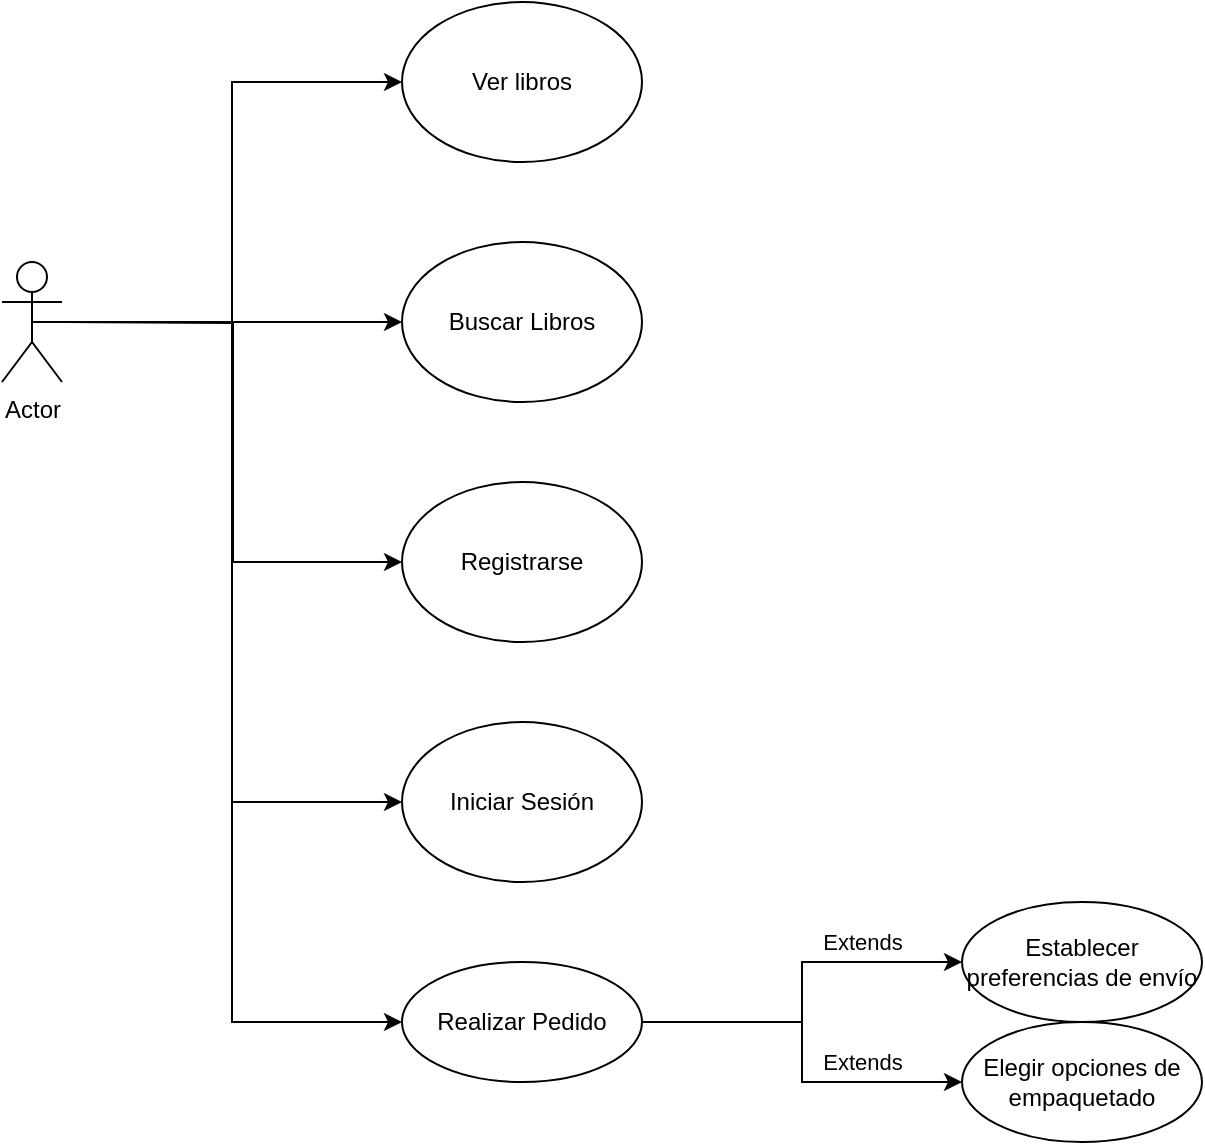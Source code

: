 <mxfile version="20.3.0" type="device" pages="5"><diagram name="Casos de uso" id="e7e014a7-5840-1c2e-5031-d8a46d1fe8dd"><mxGraphModel dx="1342" dy="1549" grid="1" gridSize="10" guides="1" tooltips="1" connect="1" arrows="1" fold="1" page="1" pageScale="1" pageWidth="1169" pageHeight="826" background="none" math="0" shadow="0"><root><mxCell id="0"/><mxCell id="1" parent="0"/><mxCell id="SdbzpEZrT761LbebpJWV-42" style="edgeStyle=orthogonalEdgeStyle;rounded=0;orthogonalLoop=1;jettySize=auto;html=1;exitX=0.5;exitY=0.5;exitDx=0;exitDy=0;exitPerimeter=0;entryX=0;entryY=0.5;entryDx=0;entryDy=0;" parent="1" source="SdbzpEZrT761LbebpJWV-41" target="SdbzpEZrT761LbebpJWV-43" edge="1"><mxGeometry relative="1" as="geometry"><mxPoint x="250" y="-560" as="targetPoint"/></mxGeometry></mxCell><mxCell id="SdbzpEZrT761LbebpJWV-45" style="edgeStyle=orthogonalEdgeStyle;rounded=0;orthogonalLoop=1;jettySize=auto;html=1;" parent="1" source="SdbzpEZrT761LbebpJWV-41" target="SdbzpEZrT761LbebpJWV-44" edge="1"><mxGeometry relative="1" as="geometry"/></mxCell><mxCell id="SdbzpEZrT761LbebpJWV-49" style="edgeStyle=orthogonalEdgeStyle;rounded=0;orthogonalLoop=1;jettySize=auto;html=1;entryX=0;entryY=0.5;entryDx=0;entryDy=0;" parent="1" target="SdbzpEZrT761LbebpJWV-46" edge="1"><mxGeometry relative="1" as="geometry"><mxPoint x="90" y="-560" as="sourcePoint"/></mxGeometry></mxCell><mxCell id="SdbzpEZrT761LbebpJWV-50" style="edgeStyle=orthogonalEdgeStyle;rounded=0;orthogonalLoop=1;jettySize=auto;html=1;entryX=0;entryY=0.5;entryDx=0;entryDy=0;" parent="1" source="SdbzpEZrT761LbebpJWV-41" target="SdbzpEZrT761LbebpJWV-47" edge="1"><mxGeometry relative="1" as="geometry"/></mxCell><mxCell id="SdbzpEZrT761LbebpJWV-51" style="edgeStyle=orthogonalEdgeStyle;rounded=0;orthogonalLoop=1;jettySize=auto;html=1;entryX=0;entryY=0.5;entryDx=0;entryDy=0;" parent="1" source="SdbzpEZrT761LbebpJWV-41" target="SdbzpEZrT761LbebpJWV-48" edge="1"><mxGeometry relative="1" as="geometry"/></mxCell><mxCell id="SdbzpEZrT761LbebpJWV-41" value="Actor" style="shape=umlActor;verticalLabelPosition=bottom;verticalAlign=top;html=1;outlineConnect=0;" parent="1" vertex="1"><mxGeometry x="60" y="-590" width="30" height="60" as="geometry"/></mxCell><mxCell id="SdbzpEZrT761LbebpJWV-43" value="Ver libros" style="ellipse;whiteSpace=wrap;html=1;" parent="1" vertex="1"><mxGeometry x="260" y="-720" width="120" height="80" as="geometry"/></mxCell><mxCell id="SdbzpEZrT761LbebpJWV-44" value="Buscar Libros" style="ellipse;whiteSpace=wrap;html=1;" parent="1" vertex="1"><mxGeometry x="260" y="-600" width="120" height="80" as="geometry"/></mxCell><mxCell id="SdbzpEZrT761LbebpJWV-46" value="Registrarse" style="ellipse;whiteSpace=wrap;html=1;" parent="1" vertex="1"><mxGeometry x="260" y="-480" width="120" height="80" as="geometry"/></mxCell><mxCell id="SdbzpEZrT761LbebpJWV-47" value="Iniciar Sesión" style="ellipse;whiteSpace=wrap;html=1;" parent="1" vertex="1"><mxGeometry x="260" y="-360" width="120" height="80" as="geometry"/></mxCell><mxCell id="DqKoNBp5xeiaECQcCcJh-3" style="edgeStyle=orthogonalEdgeStyle;rounded=0;orthogonalLoop=1;jettySize=auto;html=1;entryX=0;entryY=0.5;entryDx=0;entryDy=0;" parent="1" source="SdbzpEZrT761LbebpJWV-48" target="DqKoNBp5xeiaECQcCcJh-4" edge="1"><mxGeometry relative="1" as="geometry"><mxPoint x="490" y="-240" as="targetPoint"/></mxGeometry></mxCell><mxCell id="DqKoNBp5xeiaECQcCcJh-10" value="Extends" style="edgeLabel;html=1;align=center;verticalAlign=middle;resizable=0;points=[];" parent="DqKoNBp5xeiaECQcCcJh-3" vertex="1" connectable="0"><mxGeometry x="0.41" y="1" relative="1" as="geometry"><mxPoint x="6" y="-9" as="offset"/></mxGeometry></mxCell><mxCell id="DqKoNBp5xeiaECQcCcJh-6" style="edgeStyle=orthogonalEdgeStyle;rounded=0;orthogonalLoop=1;jettySize=auto;html=1;entryX=0;entryY=0.5;entryDx=0;entryDy=0;" parent="1" source="SdbzpEZrT761LbebpJWV-48" target="DqKoNBp5xeiaECQcCcJh-7" edge="1"><mxGeometry relative="1" as="geometry"><mxPoint x="480" y="-180" as="targetPoint"/></mxGeometry></mxCell><mxCell id="DqKoNBp5xeiaECQcCcJh-8" value="Extends" style="edgeLabel;html=1;align=center;verticalAlign=middle;resizable=0;points=[];" parent="DqKoNBp5xeiaECQcCcJh-6" vertex="1" connectable="0"><mxGeometry x="0.284" y="-4" relative="1" as="geometry"><mxPoint x="18" y="-14" as="offset"/></mxGeometry></mxCell><mxCell id="SdbzpEZrT761LbebpJWV-48" value="Realizar Pedido" style="ellipse;whiteSpace=wrap;html=1;" parent="1" vertex="1"><mxGeometry x="260" y="-240" width="120" height="60" as="geometry"/></mxCell><mxCell id="DqKoNBp5xeiaECQcCcJh-4" value="Establecer preferencias de envío" style="ellipse;whiteSpace=wrap;html=1;" parent="1" vertex="1"><mxGeometry x="540" y="-270" width="120" height="60" as="geometry"/></mxCell><mxCell id="DqKoNBp5xeiaECQcCcJh-7" value="Elegir opciones de empaquetado" style="ellipse;whiteSpace=wrap;html=1;" parent="1" vertex="1"><mxGeometry x="540" y="-210" width="120" height="60" as="geometry"/></mxCell></root></mxGraphModel></diagram><diagram id="vRU92vTp9j69yVzshWVM" name="Realizar Pedido"><mxGraphModel dx="6304" dy="4264" grid="1" gridSize="10" guides="1" tooltips="1" connect="1" arrows="1" fold="1" page="1" pageScale="1" pageWidth="827" pageHeight="1169" math="0" shadow="0"><root><mxCell id="0"/><mxCell id="1" parent="0"/><mxCell id="88WuUui7knedypTeSKHN-8" value="alt" style="shape=umlFrame;whiteSpace=wrap;html=1;" parent="1" vertex="1"><mxGeometry x="-4140" y="-2870" width="1220" height="700" as="geometry"/></mxCell><mxCell id="rpL5lwbRvyG2kQy9fdPG-2" value="" style="shape=umlLifeline;participant=umlActor;perimeter=lifelinePerimeter;whiteSpace=wrap;html=1;container=1;collapsible=0;recursiveResize=0;verticalAlign=top;spacingTop=36;outlineConnect=0;" parent="1" vertex="1"><mxGeometry x="-4070" y="-3020" width="20" height="940" as="geometry"/></mxCell><mxCell id="QIlCgRdbvcLN5R3dwZxP-4" value="" style="html=1;points=[];perimeter=orthogonalPerimeter;" parent="rpL5lwbRvyG2kQy9fdPG-2" vertex="1"><mxGeometry x="5" y="60" width="10" height="880" as="geometry"/></mxCell><mxCell id="rpL5lwbRvyG2kQy9fdPG-3" value="Página" style="shape=umlLifeline;perimeter=lifelinePerimeter;whiteSpace=wrap;html=1;container=1;collapsible=0;recursiveResize=0;outlineConnect=0;" parent="1" vertex="1"><mxGeometry x="-3830" y="-3020" width="100" height="940" as="geometry"/></mxCell><mxCell id="QIlCgRdbvcLN5R3dwZxP-5" value="" style="html=1;points=[];perimeter=orthogonalPerimeter;" parent="rpL5lwbRvyG2kQy9fdPG-3" vertex="1"><mxGeometry x="45" y="60" width="10" height="880" as="geometry"/></mxCell><mxCell id="QIlCgRdbvcLN5R3dwZxP-1" value="Sistema interno" style="shape=umlLifeline;perimeter=lifelinePerimeter;whiteSpace=wrap;html=1;container=1;collapsible=0;recursiveResize=0;outlineConnect=0;" parent="1" vertex="1"><mxGeometry x="-3420" y="-3020" width="100" height="940" as="geometry"/></mxCell><mxCell id="QIlCgRdbvcLN5R3dwZxP-6" value="" style="html=1;points=[];perimeter=orthogonalPerimeter;" parent="QIlCgRdbvcLN5R3dwZxP-1" vertex="1"><mxGeometry x="45" y="60" width="10" height="880" as="geometry"/></mxCell><mxCell id="QIlCgRdbvcLN5R3dwZxP-7" value="realizarPedido()" style="edgeStyle=orthogonalEdgeStyle;rounded=0;orthogonalLoop=1;jettySize=auto;html=1;" parent="1" source="QIlCgRdbvcLN5R3dwZxP-4" target="QIlCgRdbvcLN5R3dwZxP-5" edge="1"><mxGeometry x="-0.02" y="10" relative="1" as="geometry"><Array as="points"><mxPoint x="-3920" y="-2940"/><mxPoint x="-3920" y="-2940"/></Array><mxPoint as="offset"/></mxGeometry></mxCell><mxCell id="QIlCgRdbvcLN5R3dwZxP-8" style="edgeStyle=orthogonalEdgeStyle;rounded=0;orthogonalLoop=1;jettySize=auto;html=1;" parent="1" source="QIlCgRdbvcLN5R3dwZxP-5" target="QIlCgRdbvcLN5R3dwZxP-1" edge="1"><mxGeometry relative="1" as="geometry"><mxPoint x="-3677" y="-2910" as="targetPoint"/><Array as="points"><mxPoint x="-3520" y="-2910"/><mxPoint x="-3520" y="-2910"/></Array></mxGeometry></mxCell><mxCell id="88WuUui7knedypTeSKHN-1" value="realizarPedido(carrito, usuario)" style="edgeLabel;html=1;align=center;verticalAlign=middle;resizable=0;points=[];" parent="QIlCgRdbvcLN5R3dwZxP-8" vertex="1" connectable="0"><mxGeometry x="-0.2" y="3" relative="1" as="geometry"><mxPoint x="22" y="-7" as="offset"/></mxGeometry></mxCell><mxCell id="88WuUui7knedypTeSKHN-2" value="Sistema de Envios" style="shape=umlLifeline;perimeter=lifelinePerimeter;whiteSpace=wrap;html=1;container=1;collapsible=0;recursiveResize=0;outlineConnect=0;" parent="1" vertex="1"><mxGeometry x="-3090" y="-3020" width="200" height="940" as="geometry"/></mxCell><mxCell id="88WuUui7knedypTeSKHN-3" value="" style="html=1;points=[];perimeter=orthogonalPerimeter;" parent="88WuUui7knedypTeSKHN-2" vertex="1"><mxGeometry x="95" y="60" width="10" height="880" as="geometry"/></mxCell><mxCell id="dzWtA70gEk1zT1H2Xaf2-3" value="preguntar_preferencias_envio(carrito) :&amp;nbsp; preferencias_envio" style="edgeStyle=orthogonalEdgeStyle;rounded=0;orthogonalLoop=1;jettySize=auto;html=1;" parent="1" source="QIlCgRdbvcLN5R3dwZxP-6" target="QIlCgRdbvcLN5R3dwZxP-5" edge="1"><mxGeometry x="-0.006" y="-10" relative="1" as="geometry"><Array as="points"><mxPoint x="-3750" y="-2800"/><mxPoint x="-3750" y="-2800"/></Array><mxPoint as="offset"/></mxGeometry></mxCell><mxCell id="88WuUui7knedypTeSKHN-12" value="Usuario no válido" style="text;html=1;strokeColor=none;fillColor=none;align=center;verticalAlign=middle;whiteSpace=wrap;rounded=0;" parent="1" vertex="1"><mxGeometry x="-4140" y="-2500" width="66" height="30" as="geometry"/></mxCell><mxCell id="dzWtA70gEk1zT1H2Xaf2-4" value="preguntar_preferencias_envio() : preferencias" style="edgeStyle=orthogonalEdgeStyle;rounded=0;orthogonalLoop=1;jettySize=auto;html=1;" parent="1" source="QIlCgRdbvcLN5R3dwZxP-5" edge="1"><mxGeometry relative="1" as="geometry"><mxPoint x="-4060" y="-2790" as="targetPoint"/><Array as="points"><mxPoint x="-4060" y="-2790"/></Array></mxGeometry></mxCell><mxCell id="dzWtA70gEk1zT1H2Xaf2-5" value="preguntar_opciones_empaquetado(carrito) : opciones_empaquetado" style="edgeStyle=orthogonalEdgeStyle;rounded=0;orthogonalLoop=1;jettySize=auto;html=1;" parent="1" source="QIlCgRdbvcLN5R3dwZxP-6" edge="1"><mxGeometry x="0.033" y="-10" relative="1" as="geometry"><mxPoint x="-3770" y="-2750" as="targetPoint"/><Array as="points"><mxPoint x="-3510" y="-2750"/><mxPoint x="-3510" y="-2750"/></Array><mxPoint as="offset"/></mxGeometry></mxCell><mxCell id="dzWtA70gEk1zT1H2Xaf2-6" style="edgeStyle=orthogonalEdgeStyle;rounded=0;orthogonalLoop=1;jettySize=auto;html=1;" parent="1" source="QIlCgRdbvcLN5R3dwZxP-5" edge="1"><mxGeometry relative="1" as="geometry"><mxPoint x="-4054" y="-2720" as="targetPoint"/><Array as="points"><mxPoint x="-4054" y="-2720"/></Array></mxGeometry></mxCell><mxCell id="dzWtA70gEk1zT1H2Xaf2-7" value="preguntar_opciones_empaquetado() : opciones" style="edgeLabel;html=1;align=center;verticalAlign=middle;resizable=0;points=[];" parent="dzWtA70gEk1zT1H2Xaf2-6" vertex="1" connectable="0"><mxGeometry x="0.086" y="-3" relative="1" as="geometry"><mxPoint x="11" y="-8" as="offset"/></mxGeometry></mxCell><mxCell id="dzWtA70gEk1zT1H2Xaf2-8" style="edgeStyle=orthogonalEdgeStyle;rounded=0;orthogonalLoop=1;jettySize=auto;html=1;" parent="1" source="QIlCgRdbvcLN5R3dwZxP-6" target="88WuUui7knedypTeSKHN-2" edge="1"><mxGeometry relative="1" as="geometry"><Array as="points"><mxPoint x="-3290" y="-2700"/><mxPoint x="-3290" y="-2700"/></Array></mxGeometry></mxCell><mxCell id="dzWtA70gEk1zT1H2Xaf2-9" value="realizar_pedido ( carrito, preferencias_envio, opciones_empaquetado, usuario)" style="edgeLabel;html=1;align=center;verticalAlign=middle;resizable=0;points=[];" parent="dzWtA70gEk1zT1H2Xaf2-8" vertex="1" connectable="0"><mxGeometry x="-0.258" relative="1" as="geometry"><mxPoint x="46" y="-10" as="offset"/></mxGeometry></mxCell><mxCell id="88WuUui7knedypTeSKHN-10" value="" style="endArrow=none;dashed=1;html=1;dashPattern=1 3;strokeWidth=2;rounded=0;exitX=0;exitY=0.508;exitDx=0;exitDy=0;exitPerimeter=0;entryX=1.002;entryY=0.516;entryDx=0;entryDy=0;entryPerimeter=0;" parent="1" source="88WuUui7knedypTeSKHN-8" target="88WuUui7knedypTeSKHN-8" edge="1"><mxGeometry width="50" height="50" relative="1" as="geometry"><mxPoint x="-3209" y="-2790" as="sourcePoint"/><mxPoint x="-3159" y="-2840" as="targetPoint"/><Array as="points"/></mxGeometry></mxCell><mxCell id="M59v5oaOYvWcQchVhJCj-1" value="confirmar_pedido()" style="edgeStyle=orthogonalEdgeStyle;rounded=0;orthogonalLoop=1;jettySize=auto;html=1;" edge="1" parent="1" source="88WuUui7knedypTeSKHN-3" target="QIlCgRdbvcLN5R3dwZxP-6"><mxGeometry y="-10" relative="1" as="geometry"><Array as="points"><mxPoint x="-3180" y="-2660"/><mxPoint x="-3180" y="-2660"/></Array><mxPoint as="offset"/></mxGeometry></mxCell><mxCell id="M59v5oaOYvWcQchVhJCj-2" value="confirmar_pedido()" style="edgeStyle=orthogonalEdgeStyle;rounded=0;orthogonalLoop=1;jettySize=auto;html=1;" edge="1" parent="1" source="QIlCgRdbvcLN5R3dwZxP-6" target="QIlCgRdbvcLN5R3dwZxP-5"><mxGeometry x="0.025" y="-10" relative="1" as="geometry"><Array as="points"><mxPoint x="-3570" y="-2640"/><mxPoint x="-3570" y="-2640"/></Array><mxPoint as="offset"/></mxGeometry></mxCell><mxCell id="M59v5oaOYvWcQchVhJCj-3" value="mostrar_confirmacion()" style="edgeStyle=orthogonalEdgeStyle;rounded=0;orthogonalLoop=1;jettySize=auto;html=1;" edge="1" parent="1" source="QIlCgRdbvcLN5R3dwZxP-5" target="QIlCgRdbvcLN5R3dwZxP-4"><mxGeometry y="-10" relative="1" as="geometry"><Array as="points"><mxPoint x="-3920" y="-2620"/><mxPoint x="-3920" y="-2620"/></Array><mxPoint as="offset"/></mxGeometry></mxCell><mxCell id="M59v5oaOYvWcQchVhJCj-5" value="solicitar_credenciales()" style="edgeStyle=orthogonalEdgeStyle;rounded=0;orthogonalLoop=1;jettySize=auto;html=1;" edge="1" parent="1" source="QIlCgRdbvcLN5R3dwZxP-6" target="QIlCgRdbvcLN5R3dwZxP-5"><mxGeometry x="0.025" y="-10" relative="1" as="geometry"><Array as="points"><mxPoint x="-3580" y="-2470"/><mxPoint x="-3580" y="-2470"/></Array><mxPoint as="offset"/></mxGeometry></mxCell><mxCell id="M59v5oaOYvWcQchVhJCj-6" value="mostrar_página_login()" style="edgeStyle=orthogonalEdgeStyle;rounded=0;orthogonalLoop=1;jettySize=auto;html=1;" edge="1" parent="1" source="QIlCgRdbvcLN5R3dwZxP-5" target="QIlCgRdbvcLN5R3dwZxP-4"><mxGeometry y="-10" relative="1" as="geometry"><Array as="points"><mxPoint x="-3920" y="-2450"/><mxPoint x="-3920" y="-2450"/></Array><mxPoint as="offset"/></mxGeometry></mxCell><mxCell id="M59v5oaOYvWcQchVhJCj-7" value="Usuario válido" style="text;html=1;strokeColor=none;fillColor=none;align=center;verticalAlign=middle;whiteSpace=wrap;rounded=0;" vertex="1" parent="1"><mxGeometry x="-4140" y="-2840" width="60" height="30" as="geometry"/></mxCell><mxCell id="dGHYDE2VKelsfb1adZ3D-1" value="Servicio de autentificación" style="shape=umlLifeline;perimeter=lifelinePerimeter;whiteSpace=wrap;html=1;container=1;collapsible=0;recursiveResize=0;outlineConnect=0;" vertex="1" parent="1"><mxGeometry x="-2690" y="-3020" width="100" height="300" as="geometry"/></mxCell><mxCell id="dGHYDE2VKelsfb1adZ3D-2" value="" style="html=1;points=[];perimeter=orthogonalPerimeter;" vertex="1" parent="dGHYDE2VKelsfb1adZ3D-1"><mxGeometry x="45" y="60" width="10" height="80" as="geometry"/></mxCell><mxCell id="dGHYDE2VKelsfb1adZ3D-3" style="edgeStyle=orthogonalEdgeStyle;rounded=0;orthogonalLoop=1;jettySize=auto;html=1;" edge="1" parent="1" source="QIlCgRdbvcLN5R3dwZxP-6" target="dGHYDE2VKelsfb1adZ3D-2"><mxGeometry relative="1" as="geometry"><Array as="points"><mxPoint x="-3120" y="-2890"/><mxPoint x="-3120" y="-2890"/></Array></mxGeometry></mxCell><mxCell id="dGHYDE2VKelsfb1adZ3D-4" value="verificar_usuario(usuario) : Boolean" style="edgeLabel;html=1;align=center;verticalAlign=middle;resizable=0;points=[];" vertex="1" connectable="0" parent="dGHYDE2VKelsfb1adZ3D-3"><mxGeometry x="-0.422" y="-3" relative="1" as="geometry"><mxPoint x="157" y="-13" as="offset"/></mxGeometry></mxCell></root></mxGraphModel></diagram><diagram id="5I3wNIvzWdgcw-4r0Hey" name="Generar envío"><mxGraphModel dx="2169" dy="757" grid="1" gridSize="10" guides="1" tooltips="1" connect="1" arrows="1" fold="1" page="1" pageScale="1" pageWidth="827" pageHeight="1169" math="0" shadow="0"><root><mxCell id="0"/><mxCell id="1" parent="0"/><mxCell id="61DZi_S1icwveUb6QZQ1-1" value="loop" style="shape=umlFrame;whiteSpace=wrap;html=1;" vertex="1" parent="1"><mxGeometry x="-250" y="60" width="570" height="170" as="geometry"/></mxCell><mxCell id="wDGBJe3HHD7XE4bHSMMJ-1" value="Sistema interno" style="shape=umlLifeline;perimeter=lifelinePerimeter;whiteSpace=wrap;html=1;container=1;collapsible=0;recursiveResize=0;outlineConnect=0;" vertex="1" parent="1"><mxGeometry x="-220" y="10" width="100" height="410" as="geometry"/></mxCell><mxCell id="sncRrY3lyEQOOKSoWXIO-2" value="" style="html=1;points=[];perimeter=orthogonalPerimeter;" vertex="1" parent="wDGBJe3HHD7XE4bHSMMJ-1"><mxGeometry x="45" y="70" width="10" height="340" as="geometry"/></mxCell><mxCell id="61DZi_S1icwveUb6QZQ1-2" style="edgeStyle=orthogonalEdgeStyle;rounded=0;orthogonalLoop=1;jettySize=auto;html=1;exitX=1.1;exitY=0.026;exitDx=0;exitDy=0;exitPerimeter=0;" edge="1" parent="wDGBJe3HHD7XE4bHSMMJ-1" source="sncRrY3lyEQOOKSoWXIO-2" target="sncRrY3lyEQOOKSoWXIO-2"><mxGeometry relative="1" as="geometry"><Array as="points"><mxPoint x="310" y="79"/><mxPoint x="310" y="240"/></Array></mxGeometry></mxCell><mxCell id="61DZi_S1icwveUb6QZQ1-3" value="verificar_existencias(carrito) : lista_libros_con_stock" style="edgeLabel;html=1;align=center;verticalAlign=middle;resizable=0;points=[];" vertex="1" connectable="0" parent="61DZi_S1icwveUb6QZQ1-2"><mxGeometry x="-0.884" relative="1" as="geometry"><mxPoint x="95" y="-9" as="offset"/></mxGeometry></mxCell><mxCell id="sncRrY3lyEQOOKSoWXIO-1" value="Sistema de Envíos" style="shape=umlLifeline;perimeter=lifelinePerimeter;whiteSpace=wrap;html=1;container=1;collapsible=0;recursiveResize=0;outlineConnect=0;" vertex="1" parent="1"><mxGeometry x="570" y="10" width="100" height="410" as="geometry"/></mxCell><mxCell id="sncRrY3lyEQOOKSoWXIO-3" value="" style="html=1;points=[];perimeter=orthogonalPerimeter;" vertex="1" parent="sncRrY3lyEQOOKSoWXIO-1"><mxGeometry x="45" y="70" width="10" height="340" as="geometry"/></mxCell><mxCell id="61DZi_S1icwveUb6QZQ1-4" value="Base de datos" style="shape=umlLifeline;perimeter=lifelinePerimeter;whiteSpace=wrap;html=1;container=1;collapsible=0;recursiveResize=0;outlineConnect=0;" vertex="1" parent="1"><mxGeometry x="250" y="10" width="100" height="400" as="geometry"/></mxCell><mxCell id="61DZi_S1icwveUb6QZQ1-5" value="" style="html=1;points=[];perimeter=orthogonalPerimeter;" vertex="1" parent="61DZi_S1icwveUb6QZQ1-4"><mxGeometry x="45" y="70" width="10" height="330" as="geometry"/></mxCell><mxCell id="61DZi_S1icwveUb6QZQ1-7" style="edgeStyle=orthogonalEdgeStyle;rounded=0;orthogonalLoop=1;jettySize=auto;html=1;" edge="1" parent="1" source="sncRrY3lyEQOOKSoWXIO-2" target="61DZi_S1icwveUb6QZQ1-4"><mxGeometry relative="1" as="geometry"><Array as="points"><mxPoint y="170"/><mxPoint y="170"/></Array></mxGeometry></mxCell><mxCell id="61DZi_S1icwveUb6QZQ1-8" value="preguntar_si_existe_libro( libro ) : Boolean&amp;nbsp;" style="edgeLabel;html=1;align=center;verticalAlign=middle;resizable=0;points=[];" vertex="1" connectable="0" parent="61DZi_S1icwveUb6QZQ1-7"><mxGeometry x="-0.423" y="4" relative="1" as="geometry"><mxPoint x="91" y="-6" as="offset"/></mxGeometry></mxCell><mxCell id="61DZi_S1icwveUb6QZQ1-9" value="realizar_envio ( lista_libros_con_stock ) : Boolean&amp;nbsp;" style="edgeStyle=orthogonalEdgeStyle;rounded=0;orthogonalLoop=1;jettySize=auto;html=1;" edge="1" parent="1" source="sncRrY3lyEQOOKSoWXIO-2" target="sncRrY3lyEQOOKSoWXIO-1"><mxGeometry x="0.007" y="10" relative="1" as="geometry"><Array as="points"><mxPoint x="160" y="280"/><mxPoint x="160" y="280"/></Array><mxPoint as="offset"/></mxGeometry></mxCell></root></mxGraphModel></diagram><diagram id="h7FJpWZbJP7CuVWzbeDl" name="Listar Libros"><mxGraphModel dx="2169" dy="757" grid="1" gridSize="10" guides="1" tooltips="1" connect="1" arrows="1" fold="1" page="1" pageScale="1" pageWidth="827" pageHeight="1169" math="0" shadow="0"><root><mxCell id="0"/><mxCell id="1" parent="0"/><mxCell id="kdbxmhUakTq__bGf1_Bn-12" value="Camino opcional" style="shape=umlFrame;whiteSpace=wrap;html=1;" vertex="1" parent="1"><mxGeometry x="-70" y="220" width="550" height="180" as="geometry"/></mxCell><mxCell id="kdbxmhUakTq__bGf1_Bn-13" value="filtrar_libros(busqueda: string)&amp;nbsp;&amp;nbsp;" style="edgeStyle=orthogonalEdgeStyle;rounded=0;orthogonalLoop=1;jettySize=auto;html=1;" edge="1" parent="1" source="kdbxmhUakTq__bGf1_Bn-1" target="kdbxmhUakTq__bGf1_Bn-2"><mxGeometry x="-0.007" y="15" relative="1" as="geometry"><mxPoint as="offset"/></mxGeometry></mxCell><mxCell id="kdbxmhUakTq__bGf1_Bn-1" value="Cliente" style="shape=umlLifeline;participant=umlActor;perimeter=lifelinePerimeter;whiteSpace=wrap;html=1;container=1;collapsible=0;recursiveResize=0;verticalAlign=top;spacingTop=36;outlineConnect=0;" vertex="1" parent="1"><mxGeometry width="20" height="610" as="geometry"/></mxCell><mxCell id="kdbxmhUakTq__bGf1_Bn-5" value="" style="html=1;points=[];perimeter=orthogonalPerimeter;" vertex="1" parent="kdbxmhUakTq__bGf1_Bn-1"><mxGeometry x="5" y="80" width="10" height="80" as="geometry"/></mxCell><mxCell id="kdbxmhUakTq__bGf1_Bn-9" value="solicitar_listado_libros() : lista_libros" style="edgeStyle=orthogonalEdgeStyle;rounded=0;orthogonalLoop=1;jettySize=auto;html=1;" edge="1" parent="1" source="kdbxmhUakTq__bGf1_Bn-2" target="kdbxmhUakTq__bGf1_Bn-3"><mxGeometry x="-0.028" y="10" relative="1" as="geometry"><Array as="points"><mxPoint x="580" y="150"/><mxPoint x="580" y="150"/></Array><mxPoint as="offset"/></mxGeometry></mxCell><mxCell id="kdbxmhUakTq__bGf1_Bn-14" value="mostrar_libros_filtrados()" style="edgeStyle=orthogonalEdgeStyle;rounded=0;orthogonalLoop=1;jettySize=auto;html=1;" edge="1" parent="1" source="kdbxmhUakTq__bGf1_Bn-2" target="kdbxmhUakTq__bGf1_Bn-1"><mxGeometry x="0.007" y="-10" relative="1" as="geometry"><Array as="points"><mxPoint x="230" y="340"/><mxPoint x="230" y="340"/></Array><mxPoint as="offset"/></mxGeometry></mxCell><mxCell id="kdbxmhUakTq__bGf1_Bn-15" style="edgeStyle=orthogonalEdgeStyle;rounded=0;orthogonalLoop=1;jettySize=auto;html=1;" edge="1" parent="1" source="kdbxmhUakTq__bGf1_Bn-2" target="kdbxmhUakTq__bGf1_Bn-1"><mxGeometry relative="1" as="geometry"><Array as="points"><mxPoint x="250" y="200"/><mxPoint x="250" y="200"/></Array></mxGeometry></mxCell><mxCell id="kdbxmhUakTq__bGf1_Bn-16" value="mostrar_libros()" style="edgeLabel;html=1;align=center;verticalAlign=middle;resizable=0;points=[];" vertex="1" connectable="0" parent="kdbxmhUakTq__bGf1_Bn-15"><mxGeometry x="-0.26" y="2" relative="1" as="geometry"><mxPoint x="-53" y="-12" as="offset"/></mxGeometry></mxCell><mxCell id="kdbxmhUakTq__bGf1_Bn-2" value="Página" style="shape=umlLifeline;perimeter=lifelinePerimeter;whiteSpace=wrap;html=1;container=1;collapsible=0;recursiveResize=0;outlineConnect=0;" vertex="1" parent="1"><mxGeometry x="364" width="100" height="610" as="geometry"/></mxCell><mxCell id="kdbxmhUakTq__bGf1_Bn-10" value="obtener_listado_libros() : lista_libros" style="edgeStyle=orthogonalEdgeStyle;rounded=0;orthogonalLoop=1;jettySize=auto;html=1;" edge="1" parent="1" source="kdbxmhUakTq__bGf1_Bn-3" target="kdbxmhUakTq__bGf1_Bn-4"><mxGeometry x="-0.019" y="10" relative="1" as="geometry"><Array as="points"><mxPoint x="900" y="180"/><mxPoint x="900" y="180"/></Array><mxPoint x="1" as="offset"/></mxGeometry></mxCell><mxCell id="kdbxmhUakTq__bGf1_Bn-3" value="Sistema interno" style="shape=umlLifeline;perimeter=lifelinePerimeter;whiteSpace=wrap;html=1;container=1;collapsible=0;recursiveResize=0;outlineConnect=0;" vertex="1" parent="1"><mxGeometry x="727" width="100" height="610" as="geometry"/></mxCell><mxCell id="kdbxmhUakTq__bGf1_Bn-4" value="Base de datos" style="shape=umlLifeline;perimeter=lifelinePerimeter;whiteSpace=wrap;html=1;container=1;collapsible=0;recursiveResize=0;outlineConnect=0;" vertex="1" parent="1"><mxGeometry x="1040" width="100" height="610" as="geometry"/></mxCell><mxCell id="kdbxmhUakTq__bGf1_Bn-6" value="a" style="edgeStyle=orthogonalEdgeStyle;rounded=0;orthogonalLoop=1;jettySize=auto;html=1;" edge="1" parent="1" source="kdbxmhUakTq__bGf1_Bn-5" target="kdbxmhUakTq__bGf1_Bn-2"><mxGeometry relative="1" as="geometry"><Array as="points"><mxPoint x="290" y="120"/><mxPoint x="290" y="120"/></Array></mxGeometry></mxCell><mxCell id="kdbxmhUakTq__bGf1_Bn-8" value="solicitar_listado_libros()" style="edgeLabel;html=1;align=center;verticalAlign=middle;resizable=0;points=[];" vertex="1" connectable="0" parent="kdbxmhUakTq__bGf1_Bn-6"><mxGeometry x="-0.102" y="-1" relative="1" as="geometry"><mxPoint x="16" y="-11" as="offset"/></mxGeometry></mxCell></root></mxGraphModel></diagram><diagram id="nWKgCPkGA3nR7PF0PkOI" name="BPM - Realizar Pedido"><mxGraphModel dx="1342" dy="757" grid="1" gridSize="10" guides="1" tooltips="1" connect="1" arrows="1" fold="1" page="1" pageScale="1" pageWidth="827" pageHeight="1169" math="0" shadow="0"><root><mxCell id="0"/><mxCell id="1" parent="0"/></root></mxGraphModel></diagram></mxfile>